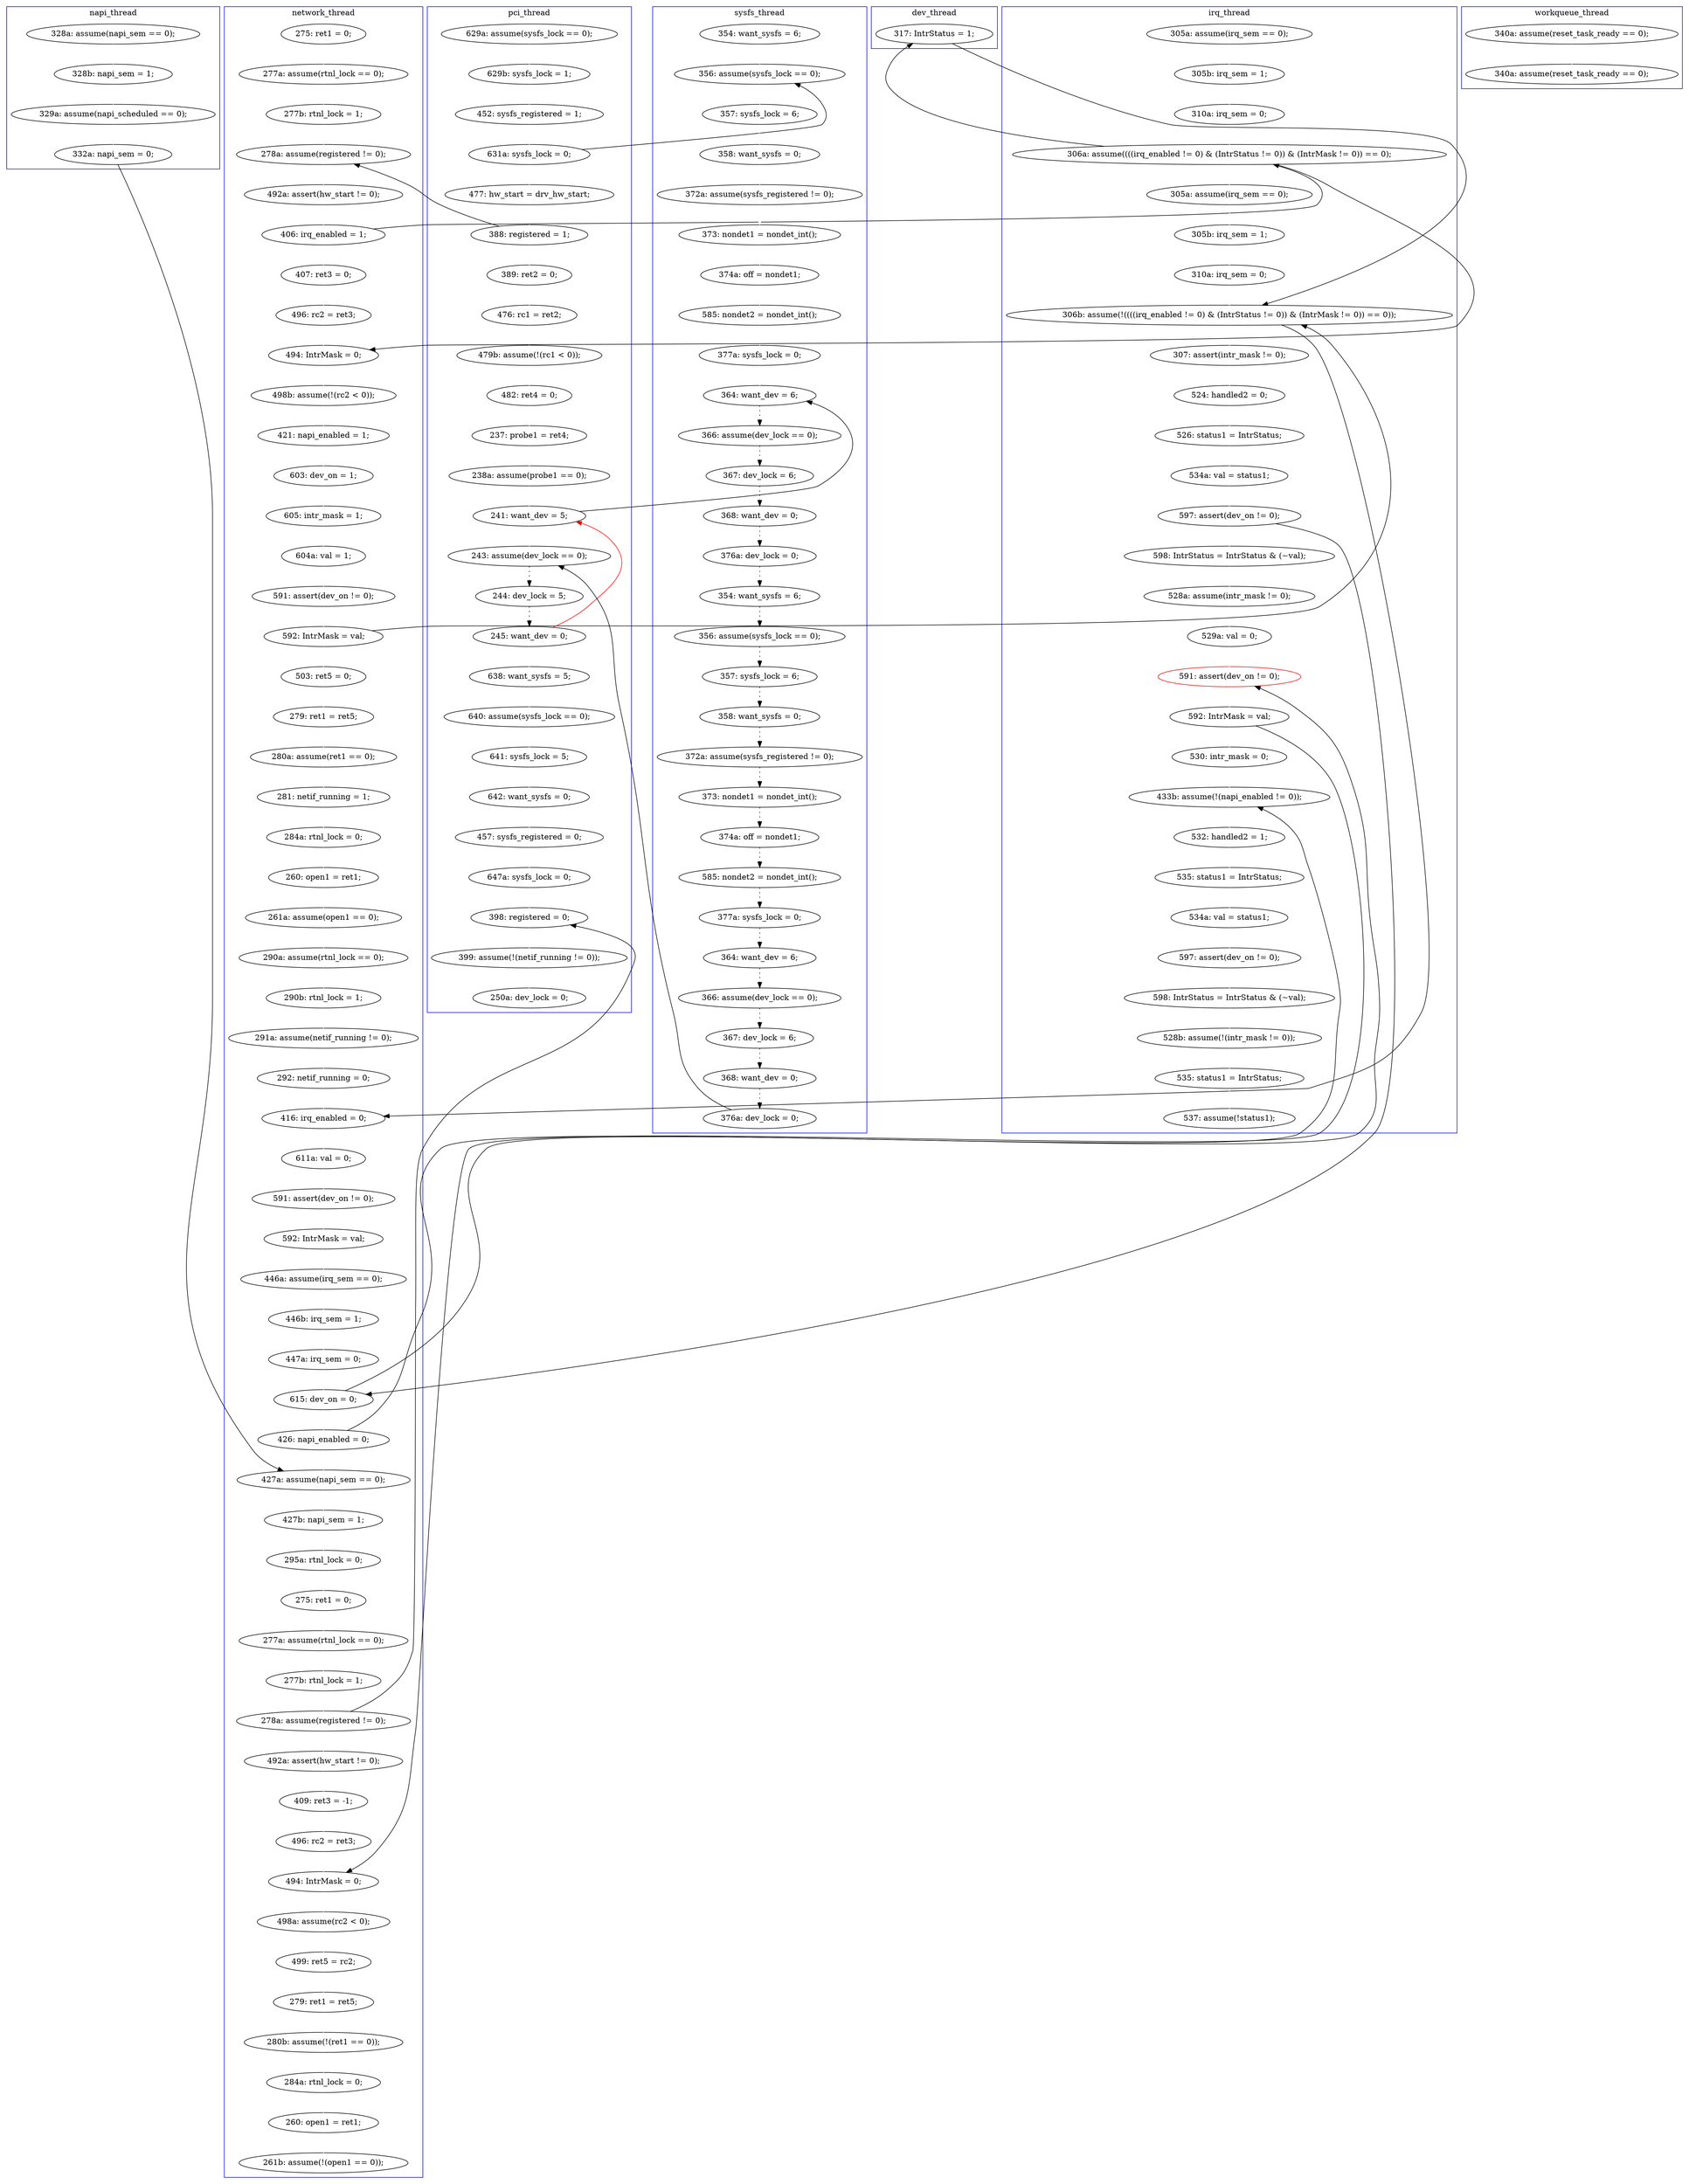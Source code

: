 digraph Counterexample {
	109 -> 148 [color = black, style = solid, constraint = false]
	164 -> 195 [color = black, style = dotted]
	303 -> 321 [color = white, style = solid]
	145 -> 147 [color = white, style = solid]
	188 -> 202 [color = white, style = solid]
	54 -> 93 [color = white, style = solid]
	298 -> 305 [color = white, style = solid]
	257 -> 259 [color = white, style = solid]
	323 -> 333 [color = white, style = solid]
	189 -> 193 [color = white, style = solid]
	36 -> 40 [color = white, style = solid]
	89 -> 92 [color = white, style = solid]
	122 -> 123 [color = white, style = solid]
	269 -> 271 [color = white, style = solid]
	50 -> 53 [color = white, style = solid]
	210 -> 212 [color = white, style = solid]
	74 -> 81 [color = white, style = solid]
	216 -> 219 [color = white, style = solid]
	170 -> 171 [color = white, style = solid]
	240 -> 283 [color = black, style = solid, constraint = false]
	129 -> 132 [color = white, style = solid]
	113 -> 114 [color = white, style = solid]
	173 -> 174 [color = white, style = solid]
	127 -> 128 [color = white, style = solid]
	234 -> 235 [color = black, style = dotted]
	53 -> 54 [color = white, style = solid]
	47 -> 48 [color = white, style = solid]
	72 -> 73 [color = white, style = solid]
	141 -> 142 [color = white, style = solid]
	245 -> 248 [color = white, style = solid]
	136 -> 137 [color = white, style = solid]
	81 -> 82 [color = white, style = solid]
	248 -> 254 [color = white, style = solid]
	92 -> 113 [color = white, style = solid]
	188 -> 189 [color = black, style = solid, constraint = false]
	254 -> 256 [color = white, style = solid]
	118 -> 119 [color = white, style = solid]
	85 -> 87 [color = black, style = solid, constraint = false]
	115 -> 118 [color = white, style = solid]
	301 -> 303 [color = white, style = solid]
	69 -> 196 [color = white, style = solid]
	209 -> 210 [color = white, style = solid]
	161 -> 164 [color = black, style = dotted]
	116 -> 136 [color = white, style = solid]
	321 -> 323 [color = white, style = solid]
	93 -> 96 [color = white, style = solid]
	256 -> 257 [color = white, style = solid]
	149 -> 150 [color = black, style = dotted]
	83 -> 87 [color = white, style = solid]
	240 -> 244 [color = white, style = solid]
	237 -> 273 [color = black, style = solid, constraint = false]
	296 -> 297 [color = white, style = solid]
	109 -> 234 [color = white, style = solid]
	184 -> 185 [color = white, style = solid]
	151 -> 152 [color = black, style = dotted]
	66 -> 69 [color = white, style = solid]
	286 -> 291 [color = white, style = solid]
	156 -> 157 [color = black, style = dotted]
	154 -> 155 [color = black, style = dotted]
	273 -> 275 [color = white, style = solid]
	140 -> 141 [color = white, style = solid]
	119 -> 122 [color = white, style = solid]
	215 -> 229 [color = black, style = solid, constraint = false]
	219 -> 225 [color = white, style = solid]
	212 -> 215 [color = white, style = solid]
	236 -> 109 [color = red, style = solid, constraint = false]
	47 -> 59 [color = black, style = solid, constraint = false]
	150 -> 151 [color = black, style = dotted]
	101 -> 181 [color = white, style = solid]
	171 -> 173 [color = white, style = solid]
	159 -> 160 [color = black, style = dotted]
	229 -> 240 [color = white, style = solid]
	87 -> 89 [color = white, style = solid]
	215 -> 216 [color = white, style = solid]
	174 -> 189 [color = white, style = solid]
	73 -> 79 [color = white, style = solid]
	224 -> 226 [color = white, style = solid]
	202 -> 209 [color = white, style = solid]
	214 -> 220 [color = black, style = dotted]
	196 -> 244 [color = black, style = solid, constraint = false]
	147 -> 148 [color = white, style = solid]
	119 -> 188 [color = black, style = solid, constraint = false]
	81 -> 85 [color = black, style = solid, constraint = false]
	29 -> 32 [color = white, style = solid]
	320 -> 322 [color = white, style = solid]
	291 -> 298 [color = white, style = solid]
	264 -> 269 [color = white, style = solid]
	195 -> 214 [color = black, style = dotted]
	152 -> 154 [color = black, style = dotted]
	244 -> 245 [color = white, style = solid]
	283 -> 286 [color = white, style = solid]
	278 -> 281 [color = white, style = solid]
	79 -> 85 [color = white, style = solid]
	220 -> 221 [color = black, style = dotted]
	128 -> 129 [color = white, style = solid]
	42 -> 56 [color = white, style = solid]
	36 -> 136 [color = black, style = solid, constraint = false]
	309 -> 320 [color = white, style = solid]
	48 -> 50 [color = white, style = solid]
	235 -> 236 [color = black, style = dotted]
	32 -> 36 [color = white, style = solid]
	56 -> 57 [color = white, style = solid]
	199 -> 223 [color = white, style = solid]
	114 -> 115 [color = white, style = solid]
	28 -> 29 [color = white, style = solid]
	40 -> 47 [color = white, style = solid]
	85 -> 184 [color = white, style = solid]
	96 -> 109 [color = white, style = solid]
	306 -> 309 [color = white, style = solid]
	222 -> 233 [color = black, style = dotted]
	85 -> 182 [color = black, style = solid, constraint = false]
	155 -> 156 [color = black, style = dotted]
	225 -> 232 [color = white, style = solid]
	123 -> 126 [color = white, style = solid]
	65 -> 66 [color = white, style = solid]
	259 -> 321 [color = black, style = solid, constraint = false]
	237 -> 242 [color = white, style = solid]
	259 -> 264 [color = white, style = solid]
	157 -> 159 [color = black, style = dotted]
	271 -> 273 [color = white, style = solid]
	223 -> 224 [color = white, style = solid]
	160 -> 161 [color = black, style = dotted]
	137 -> 138 [color = white, style = solid]
	138 -> 140 [color = white, style = solid]
	284 -> 287 [color = white, style = solid]
	142 -> 145 [color = white, style = solid]
	242 -> 283 [color = white, style = solid]
	193 -> 198 [color = white, style = solid]
	57 -> 59 [color = white, style = solid]
	132 -> 170 [color = white, style = solid]
	226 -> 229 [color = white, style = solid]
	126 -> 127 [color = white, style = solid]
	233 -> 234 [color = black, style = solid, constraint = false]
	182 -> 188 [color = black, style = solid, constraint = false]
	281 -> 284 [color = white, style = solid]
	275 -> 276 [color = white, style = solid]
	82 -> 83 [color = white, style = solid]
	59 -> 74 [color = white, style = solid]
	221 -> 222 [color = black, style = dotted]
	276 -> 278 [color = white, style = solid]
	287 -> 290 [color = white, style = solid]
	185 -> 186 [color = white, style = solid]
	186 -> 188 [color = white, style = solid]
	232 -> 237 [color = white, style = solid]
	198 -> 199 [color = white, style = solid]
	294 -> 295 [color = white, style = solid]
	297 -> 301 [color = white, style = solid]
	295 -> 296 [color = white, style = solid]
	148 -> 149 [color = black, style = dotted]
	305 -> 306 [color = white, style = solid]
	236 -> 294 [color = white, style = solid]
	229 -> 232 [color = black, style = solid, constraint = false]
	subgraph cluster7 {
		label = dev_thread
		color = blue
		182  [label = "317: IntrStatus = 1;"]
	}
	subgraph cluster5 {
		label = workqueue_thread
		color = blue
		101  [label = "340a: assume(reset_task_ready == 0);"]
		181  [label = "340a: assume(reset_task_ready == 0);"]
	}
	subgraph cluster3 {
		label = irq_thread
		color = blue
		309  [label = "528b: assume(!(intr_mask != 0));"]
		216  [label = "598: IntrStatus = IntrStatus & (~val);"]
		215  [label = "597: assert(dev_on != 0);"]
		219  [label = "528a: assume(intr_mask != 0);"]
		305  [label = "597: assert(dev_on != 0);"]
		72  [label = "305a: assume(irq_sem == 0);"]
		212  [label = "534a: val = status1;"]
		237  [label = "592: IntrMask = val;"]
		79  [label = "310a: irq_sem = 0;"]
		185  [label = "305b: irq_sem = 1;"]
		202  [label = "307: assert(intr_mask != 0);"]
		209  [label = "524: handled2 = 0;"]
		306  [label = "598: IntrStatus = IntrStatus & (~val);"]
		186  [label = "310a: irq_sem = 0;"]
		73  [label = "305b: irq_sem = 1;"]
		283  [label = "433b: assume(!(napi_enabled != 0));"]
		210  [label = "526: status1 = IntrStatus;"]
		232  [label = "591: assert(dev_on != 0);", color = red]
		85  [label = "306a: assume((((irq_enabled != 0) & (IntrStatus != 0)) & (IntrMask != 0)) == 0);"]
		225  [label = "529a: val = 0;"]
		242  [label = "530: intr_mask = 0;"]
		322  [label = "537: assume(!status1);"]
		184  [label = "305a: assume(irq_sem == 0);"]
		320  [label = "535: status1 = IntrStatus;"]
		298  [label = "534a: val = status1;"]
		286  [label = "532: handled2 = 1;"]
		291  [label = "535: status1 = IntrStatus;"]
		188  [label = "306b: assume(!((((irq_enabled != 0) & (IntrStatus != 0)) & (IntrMask != 0)) == 0));"]
	}
	subgraph cluster4 {
		label = napi_thread
		color = blue
		65  [label = "328a: assume(napi_sem == 0);"]
		196  [label = "332a: napi_sem = 0;"]
		66  [label = "328b: napi_sem = 1;"]
		69  [label = "329a: assume(napi_scheduled == 0);"]
	}
	subgraph cluster6 {
		label = sysfs_thread
		color = blue
		157  [label = "358: want_sysfs = 0;"]
		148  [label = "364: want_dev = 6;"]
		138  [label = "358: want_sysfs = 0;"]
		154  [label = "354: want_sysfs = 6;"]
		151  [label = "368: want_dev = 0;"]
		140  [label = "372a: assume(sysfs_registered != 0);"]
		141  [label = "373: nondet1 = nondet_int();"]
		164  [label = "585: nondet2 = nondet_int();"]
		142  [label = "374a: off = nondet1;"]
		233  [label = "376a: dev_lock = 0;"]
		150  [label = "367: dev_lock = 6;"]
		161  [label = "374a: off = nondet1;"]
		155  [label = "356: assume(sysfs_lock == 0);"]
		221  [label = "367: dev_lock = 6;"]
		145  [label = "585: nondet2 = nondet_int();"]
		149  [label = "366: assume(dev_lock == 0);"]
		137  [label = "357: sysfs_lock = 6;"]
		159  [label = "372a: assume(sysfs_registered != 0);"]
		147  [label = "377a: sysfs_lock = 0;"]
		160  [label = "373: nondet1 = nondet_int();"]
		152  [label = "376a: dev_lock = 0;"]
		156  [label = "357: sysfs_lock = 6;"]
		136  [label = "356: assume(sysfs_lock == 0);"]
		222  [label = "368: want_dev = 0;"]
		214  [label = "364: want_dev = 6;"]
		195  [label = "377a: sysfs_lock = 0;"]
		116  [label = "354: want_sysfs = 6;"]
		220  [label = "366: assume(dev_lock == 0);"]
	}
	subgraph cluster2 {
		label = network_thread
		color = blue
		264  [label = "492a: assert(hw_start != 0);"]
		189  [label = "416: irq_enabled = 0;"]
		129  [label = "260: open1 = ret1;"]
		278  [label = "279: ret1 = ret5;"]
		290  [label = "261b: assume(!(open1 == 0));"]
		224  [label = "446b: irq_sem = 1;"]
		81  [label = "406: irq_enabled = 1;"]
		276  [label = "499: ret5 = rc2;"]
		83  [label = "496: rc2 = ret3;"]
		244  [label = "427a: assume(napi_sem == 0);"]
		284  [label = "284a: rtnl_lock = 0;"]
		281  [label = "280b: assume(!(ret1 == 0));"]
		57  [label = "277b: rtnl_lock = 1;"]
		59  [label = "278a: assume(registered != 0);"]
		87  [label = "494: IntrMask = 0;"]
		173  [label = "291a: assume(netif_running != 0);"]
		273  [label = "494: IntrMask = 0;"]
		256  [label = "277a: assume(rtnl_lock == 0);"]
		199  [label = "592: IntrMask = val;"]
		226  [label = "447a: irq_sem = 0;"]
		259  [label = "278a: assume(registered != 0);"]
		257  [label = "277b: rtnl_lock = 1;"]
		223  [label = "446a: assume(irq_sem == 0);"]
		115  [label = "604a: val = 1;"]
		113  [label = "603: dev_on = 1;"]
		122  [label = "503: ret5 = 0;"]
		128  [label = "284a: rtnl_lock = 0;"]
		248  [label = "295a: rtnl_lock = 0;"]
		170  [label = "290a: assume(rtnl_lock == 0);"]
		119  [label = "592: IntrMask = val;"]
		269  [label = "409: ret3 = -1;"]
		229  [label = "615: dev_on = 0;"]
		127  [label = "281: netif_running = 1;"]
		56  [label = "277a: assume(rtnl_lock == 0);"]
		240  [label = "426: napi_enabled = 0;"]
		287  [label = "260: open1 = ret1;"]
		82  [label = "407: ret3 = 0;"]
		92  [label = "421: napi_enabled = 1;"]
		123  [label = "279: ret1 = ret5;"]
		193  [label = "611a: val = 0;"]
		198  [label = "591: assert(dev_on != 0);"]
		42  [label = "275: ret1 = 0;"]
		174  [label = "292: netif_running = 0;"]
		74  [label = "492a: assert(hw_start != 0);"]
		118  [label = "591: assert(dev_on != 0);"]
		271  [label = "496: rc2 = ret3;"]
		171  [label = "290b: rtnl_lock = 1;"]
		126  [label = "280a: assume(ret1 == 0);"]
		275  [label = "498a: assume(rc2 < 0);"]
		254  [label = "275: ret1 = 0;"]
		89  [label = "498b: assume(!(rc2 < 0));"]
		245  [label = "427b: napi_sem = 1;"]
		114  [label = "605: intr_mask = 1;"]
		132  [label = "261a: assume(open1 == 0);"]
	}
	subgraph cluster1 {
		label = pci_thread
		color = blue
		234  [label = "243: assume(dev_lock == 0);"]
		96  [label = "238a: assume(probe1 == 0);"]
		297  [label = "642: want_sysfs = 0;"]
		295  [label = "640: assume(sysfs_lock == 0);"]
		294  [label = "638: want_sysfs = 5;"]
		109  [label = "241: want_dev = 5;"]
		54  [label = "482: ret4 = 0;"]
		321  [label = "398: registered = 0;"]
		303  [label = "647a: sysfs_lock = 0;"]
		93  [label = "237: probe1 = ret4;"]
		296  [label = "641: sysfs_lock = 5;"]
		48  [label = "389: ret2 = 0;"]
		28  [label = "629a: assume(sysfs_lock == 0);"]
		32  [label = "452: sysfs_registered = 1;"]
		47  [label = "388: registered = 1;"]
		333  [label = "250a: dev_lock = 0;"]
		36  [label = "631a: sysfs_lock = 0;"]
		53  [label = "479b: assume(!(rc1 < 0));"]
		235  [label = "244: dev_lock = 5;"]
		236  [label = "245: want_dev = 0;"]
		29  [label = "629b: sysfs_lock = 1;"]
		40  [label = "477: hw_start = drv_hw_start;"]
		301  [label = "457: sysfs_registered = 0;"]
		50  [label = "476: rc1 = ret2;"]
		323  [label = "399: assume(!(netif_running != 0));"]
	}
}